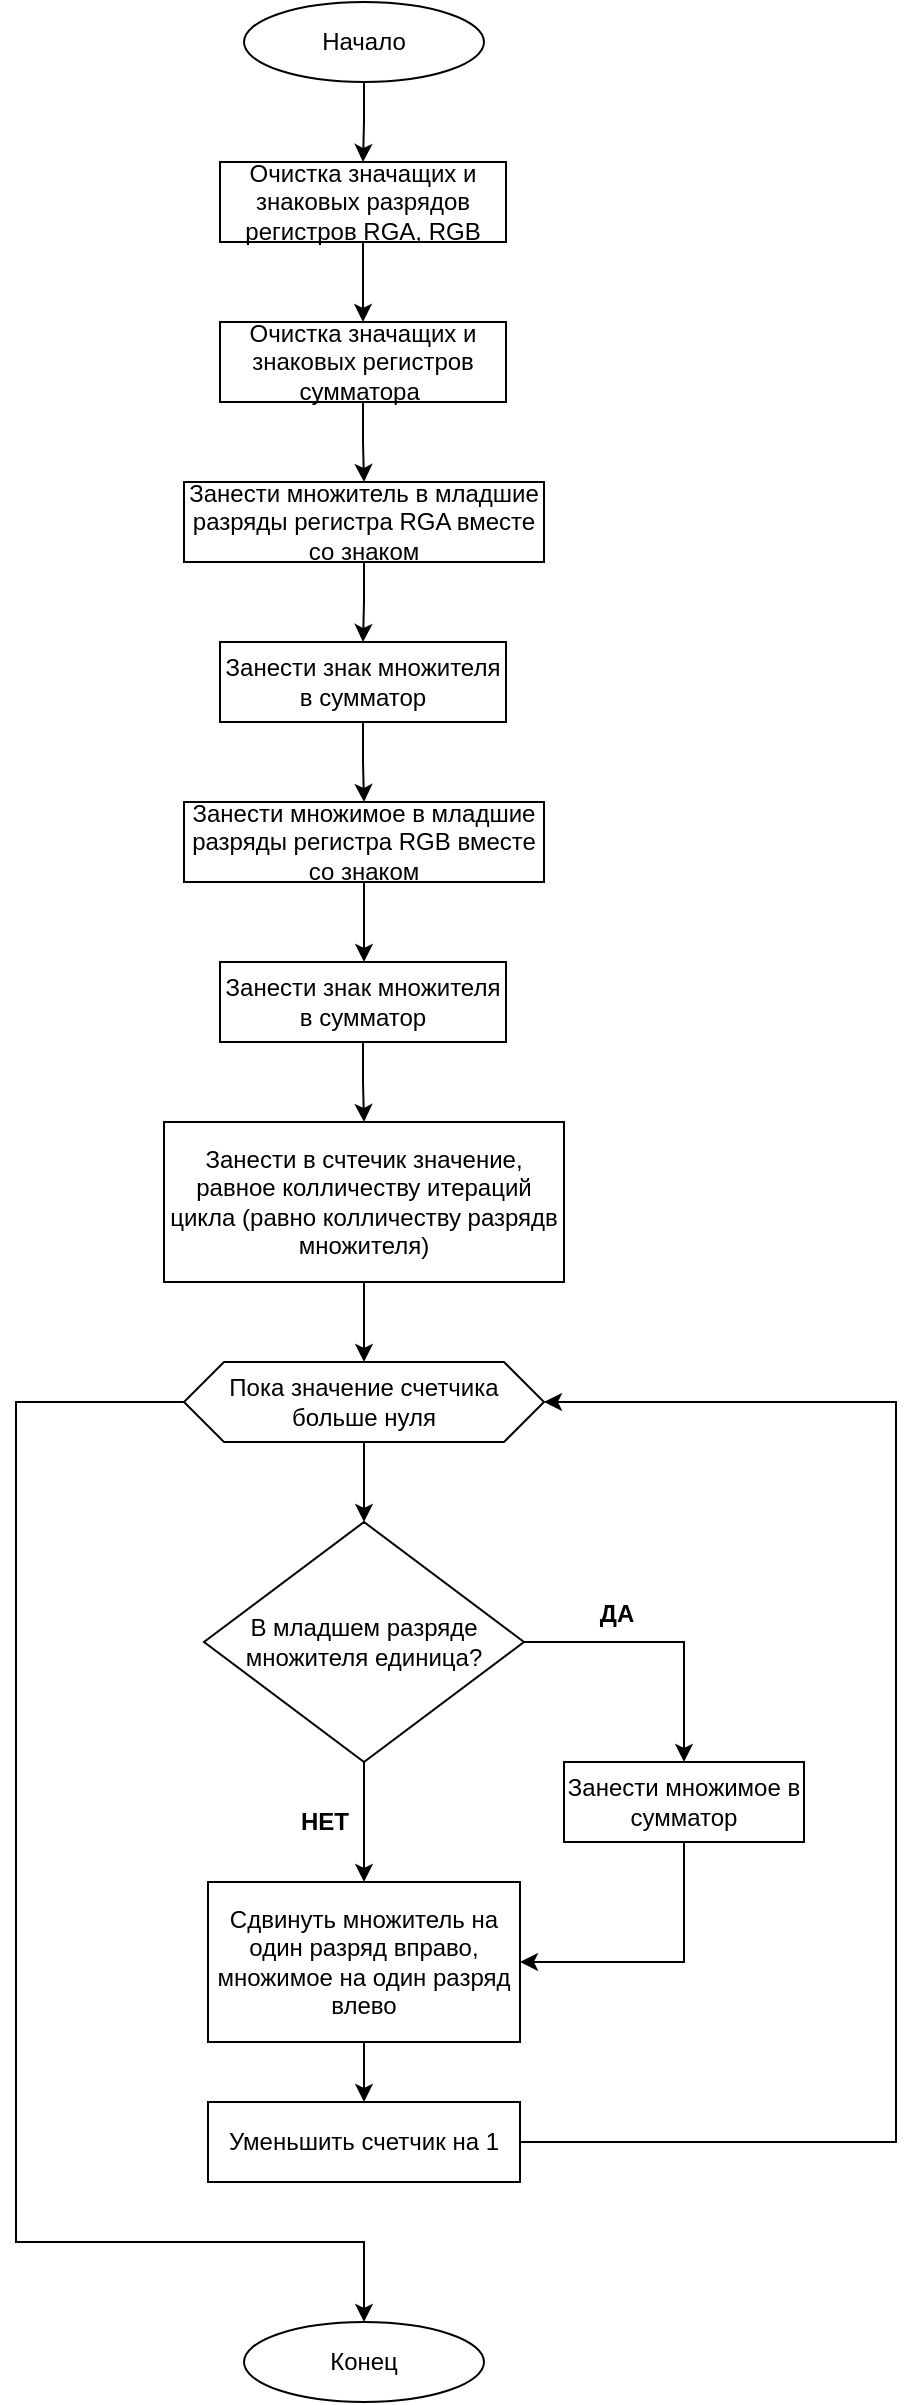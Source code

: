 <mxfile version="15.7.2" type="device"><diagram id="m-Yn7IlOiKQ5CtaA_iqu" name="Page-1"><mxGraphModel dx="1182" dy="614" grid="1" gridSize="10" guides="1" tooltips="1" connect="1" arrows="1" fold="1" page="1" pageScale="1" pageWidth="827" pageHeight="1169" math="0" shadow="0"><root><mxCell id="0"/><mxCell id="1" parent="0"/><mxCell id="1aMsGaOJE6qoQMs-c0b9-3" value="" style="edgeStyle=orthogonalEdgeStyle;rounded=0;orthogonalLoop=1;jettySize=auto;html=1;" parent="1" source="1aMsGaOJE6qoQMs-c0b9-1" target="1aMsGaOJE6qoQMs-c0b9-2" edge="1"><mxGeometry relative="1" as="geometry"/></mxCell><mxCell id="1aMsGaOJE6qoQMs-c0b9-1" value="Начало" style="ellipse;whiteSpace=wrap;html=1;" parent="1" vertex="1"><mxGeometry x="354" width="120" height="40" as="geometry"/></mxCell><mxCell id="1aMsGaOJE6qoQMs-c0b9-5" value="" style="edgeStyle=orthogonalEdgeStyle;rounded=0;orthogonalLoop=1;jettySize=auto;html=1;" parent="1" source="1aMsGaOJE6qoQMs-c0b9-2" target="1aMsGaOJE6qoQMs-c0b9-4" edge="1"><mxGeometry relative="1" as="geometry"/></mxCell><mxCell id="1aMsGaOJE6qoQMs-c0b9-2" value="Очистка значащих и знаковых разрядов регистров RGA, RGB" style="rounded=0;whiteSpace=wrap;html=1;" parent="1" vertex="1"><mxGeometry x="342" y="80" width="143" height="40" as="geometry"/></mxCell><mxCell id="1aMsGaOJE6qoQMs-c0b9-7" value="" style="edgeStyle=orthogonalEdgeStyle;rounded=0;orthogonalLoop=1;jettySize=auto;html=1;" parent="1" source="1aMsGaOJE6qoQMs-c0b9-4" target="1aMsGaOJE6qoQMs-c0b9-6" edge="1"><mxGeometry relative="1" as="geometry"/></mxCell><mxCell id="1aMsGaOJE6qoQMs-c0b9-4" value="Очистка значащих и знаковых регистров сумматора&amp;nbsp;" style="rounded=0;whiteSpace=wrap;html=1;" parent="1" vertex="1"><mxGeometry x="342" y="160" width="143" height="40" as="geometry"/></mxCell><mxCell id="1aMsGaOJE6qoQMs-c0b9-9" value="" style="edgeStyle=orthogonalEdgeStyle;rounded=0;orthogonalLoop=1;jettySize=auto;html=1;" parent="1" source="1aMsGaOJE6qoQMs-c0b9-6" target="1aMsGaOJE6qoQMs-c0b9-8" edge="1"><mxGeometry relative="1" as="geometry"/></mxCell><mxCell id="1aMsGaOJE6qoQMs-c0b9-6" value="Занести множитель в младшие разряды регистра RGA вместе со знаком" style="rounded=0;whiteSpace=wrap;html=1;" parent="1" vertex="1"><mxGeometry x="324" y="240" width="180" height="40" as="geometry"/></mxCell><mxCell id="1aMsGaOJE6qoQMs-c0b9-11" value="" style="edgeStyle=orthogonalEdgeStyle;rounded=0;orthogonalLoop=1;jettySize=auto;html=1;" parent="1" source="1aMsGaOJE6qoQMs-c0b9-8" target="1aMsGaOJE6qoQMs-c0b9-10" edge="1"><mxGeometry relative="1" as="geometry"/></mxCell><mxCell id="1aMsGaOJE6qoQMs-c0b9-8" value="Занести знак множителя в сумматор" style="rounded=0;whiteSpace=wrap;html=1;" parent="1" vertex="1"><mxGeometry x="342" y="320" width="143" height="40" as="geometry"/></mxCell><mxCell id="1aMsGaOJE6qoQMs-c0b9-13" value="" style="edgeStyle=orthogonalEdgeStyle;rounded=0;orthogonalLoop=1;jettySize=auto;html=1;" parent="1" source="1aMsGaOJE6qoQMs-c0b9-10" edge="1"><mxGeometry relative="1" as="geometry"><mxPoint x="414" y="480" as="targetPoint"/></mxGeometry></mxCell><mxCell id="1aMsGaOJE6qoQMs-c0b9-10" value="Занести множимое в младшие разряды регистра RGB вместе со знаком" style="rounded=0;whiteSpace=wrap;html=1;" parent="1" vertex="1"><mxGeometry x="324" y="400" width="180" height="40" as="geometry"/></mxCell><mxCell id="1aMsGaOJE6qoQMs-c0b9-16" value="" style="edgeStyle=orthogonalEdgeStyle;rounded=0;orthogonalLoop=1;jettySize=auto;html=1;" parent="1" source="1aMsGaOJE6qoQMs-c0b9-14" target="1aMsGaOJE6qoQMs-c0b9-15" edge="1"><mxGeometry relative="1" as="geometry"/></mxCell><mxCell id="1aMsGaOJE6qoQMs-c0b9-14" value="Занести знак множителя в сумматор" style="rounded=0;whiteSpace=wrap;html=1;" parent="1" vertex="1"><mxGeometry x="342" y="480" width="143" height="40" as="geometry"/></mxCell><mxCell id="1aMsGaOJE6qoQMs-c0b9-18" value="" style="edgeStyle=orthogonalEdgeStyle;rounded=0;orthogonalLoop=1;jettySize=auto;html=1;" parent="1" source="1aMsGaOJE6qoQMs-c0b9-15" target="1aMsGaOJE6qoQMs-c0b9-17" edge="1"><mxGeometry relative="1" as="geometry"/></mxCell><mxCell id="1aMsGaOJE6qoQMs-c0b9-15" value="Занести в счтечик значение, равное колличеству итераций цикла (равно колличеству разрядв множителя)" style="rounded=0;whiteSpace=wrap;html=1;" parent="1" vertex="1"><mxGeometry x="314" y="560" width="200" height="80" as="geometry"/></mxCell><mxCell id="1aMsGaOJE6qoQMs-c0b9-20" value="" style="edgeStyle=orthogonalEdgeStyle;rounded=0;orthogonalLoop=1;jettySize=auto;html=1;" parent="1" source="1aMsGaOJE6qoQMs-c0b9-17" target="1aMsGaOJE6qoQMs-c0b9-19" edge="1"><mxGeometry relative="1" as="geometry"/></mxCell><mxCell id="1aMsGaOJE6qoQMs-c0b9-17" value="Пока значение счетчика больше нуля" style="shape=hexagon;perimeter=hexagonPerimeter2;whiteSpace=wrap;html=1;fixedSize=1;" parent="1" vertex="1"><mxGeometry x="324" y="680" width="180" height="40" as="geometry"/></mxCell><mxCell id="1aMsGaOJE6qoQMs-c0b9-19" value="В младшем разряде множителя единица?" style="rhombus;whiteSpace=wrap;html=1;" parent="1" vertex="1"><mxGeometry x="334" y="760" width="160" height="120" as="geometry"/></mxCell><mxCell id="1aMsGaOJE6qoQMs-c0b9-21" value="Занести множимое в сумматор" style="whiteSpace=wrap;html=1;" parent="1" vertex="1"><mxGeometry x="514" y="880" width="120" height="40" as="geometry"/></mxCell><mxCell id="1aMsGaOJE6qoQMs-c0b9-23" value="" style="endArrow=classic;html=1;rounded=0;exitX=1;exitY=0.5;exitDx=0;exitDy=0;entryX=0.5;entryY=0;entryDx=0;entryDy=0;" parent="1" source="1aMsGaOJE6qoQMs-c0b9-19" target="1aMsGaOJE6qoQMs-c0b9-21" edge="1"><mxGeometry width="50" height="50" relative="1" as="geometry"><mxPoint x="560" y="880" as="sourcePoint"/><mxPoint x="610" y="830" as="targetPoint"/><Array as="points"><mxPoint x="574" y="820"/></Array></mxGeometry></mxCell><mxCell id="1aMsGaOJE6qoQMs-c0b9-24" value="&lt;b&gt;ДА&lt;/b&gt;" style="text;html=1;align=center;verticalAlign=middle;resizable=0;points=[];autosize=1;strokeColor=none;fillColor=none;" parent="1" vertex="1"><mxGeometry x="525" y="796" width="30" height="20" as="geometry"/></mxCell><mxCell id="1aMsGaOJE6qoQMs-c0b9-32" style="edgeStyle=orthogonalEdgeStyle;rounded=0;orthogonalLoop=1;jettySize=auto;html=1;entryX=0.5;entryY=0;entryDx=0;entryDy=0;" parent="1" source="1aMsGaOJE6qoQMs-c0b9-25" target="1aMsGaOJE6qoQMs-c0b9-27" edge="1"><mxGeometry relative="1" as="geometry"><mxPoint x="420" y="1040" as="targetPoint"/></mxGeometry></mxCell><mxCell id="1aMsGaOJE6qoQMs-c0b9-25" value="Сдвинуть множитель на один разряд вправо, множимое на один разряд влево" style="whiteSpace=wrap;html=1;" parent="1" vertex="1"><mxGeometry x="336" y="940" width="156" height="80" as="geometry"/></mxCell><mxCell id="1aMsGaOJE6qoQMs-c0b9-27" value="Уменьшить счетчик на 1" style="whiteSpace=wrap;html=1;" parent="1" vertex="1"><mxGeometry x="336" y="1050" width="156" height="40" as="geometry"/></mxCell><mxCell id="1aMsGaOJE6qoQMs-c0b9-29" value="" style="endArrow=classic;html=1;rounded=0;exitX=0.5;exitY=1;exitDx=0;exitDy=0;entryX=0.5;entryY=0;entryDx=0;entryDy=0;" parent="1" source="1aMsGaOJE6qoQMs-c0b9-19" target="1aMsGaOJE6qoQMs-c0b9-25" edge="1"><mxGeometry width="50" height="50" relative="1" as="geometry"><mxPoint x="300" y="1040" as="sourcePoint"/><mxPoint x="350" y="990" as="targetPoint"/><Array as="points"><mxPoint x="414" y="900"/></Array></mxGeometry></mxCell><mxCell id="1aMsGaOJE6qoQMs-c0b9-30" value="&lt;b&gt;НЕТ&lt;/b&gt;" style="text;html=1;align=center;verticalAlign=middle;resizable=0;points=[];autosize=1;strokeColor=none;fillColor=none;" parent="1" vertex="1"><mxGeometry x="374" y="900" width="40" height="20" as="geometry"/></mxCell><mxCell id="1aMsGaOJE6qoQMs-c0b9-31" value="" style="endArrow=classic;html=1;rounded=0;exitX=0.5;exitY=1;exitDx=0;exitDy=0;entryX=1;entryY=0.5;entryDx=0;entryDy=0;" parent="1" source="1aMsGaOJE6qoQMs-c0b9-21" target="1aMsGaOJE6qoQMs-c0b9-25" edge="1"><mxGeometry width="50" height="50" relative="1" as="geometry"><mxPoint x="530" y="1070" as="sourcePoint"/><mxPoint x="580" y="1020" as="targetPoint"/><Array as="points"><mxPoint x="574" y="980"/></Array></mxGeometry></mxCell><mxCell id="1aMsGaOJE6qoQMs-c0b9-33" value="" style="endArrow=classic;html=1;rounded=0;entryX=1;entryY=0.5;entryDx=0;entryDy=0;exitX=1;exitY=0.5;exitDx=0;exitDy=0;" parent="1" source="1aMsGaOJE6qoQMs-c0b9-27" target="1aMsGaOJE6qoQMs-c0b9-17" edge="1"><mxGeometry width="50" height="50" relative="1" as="geometry"><mxPoint x="690" y="920" as="sourcePoint"/><mxPoint x="740" y="870" as="targetPoint"/><Array as="points"><mxPoint x="680" y="1070"/><mxPoint x="680" y="880"/><mxPoint x="680" y="700"/></Array></mxGeometry></mxCell><mxCell id="1aMsGaOJE6qoQMs-c0b9-34" value="" style="endArrow=classic;html=1;rounded=0;exitX=0;exitY=0.5;exitDx=0;exitDy=0;entryX=0.5;entryY=0;entryDx=0;entryDy=0;" parent="1" source="1aMsGaOJE6qoQMs-c0b9-17" target="1aMsGaOJE6qoQMs-c0b9-36" edge="1"><mxGeometry width="50" height="50" relative="1" as="geometry"><mxPoint x="130" y="820" as="sourcePoint"/><mxPoint x="420" y="1120" as="targetPoint"/><Array as="points"><mxPoint x="240" y="700"/><mxPoint x="240" y="1120"/><mxPoint x="414" y="1120"/></Array></mxGeometry></mxCell><mxCell id="1aMsGaOJE6qoQMs-c0b9-36" value="Конец" style="ellipse;whiteSpace=wrap;html=1;" parent="1" vertex="1"><mxGeometry x="354" y="1160" width="120" height="40" as="geometry"/></mxCell></root></mxGraphModel></diagram></mxfile>
